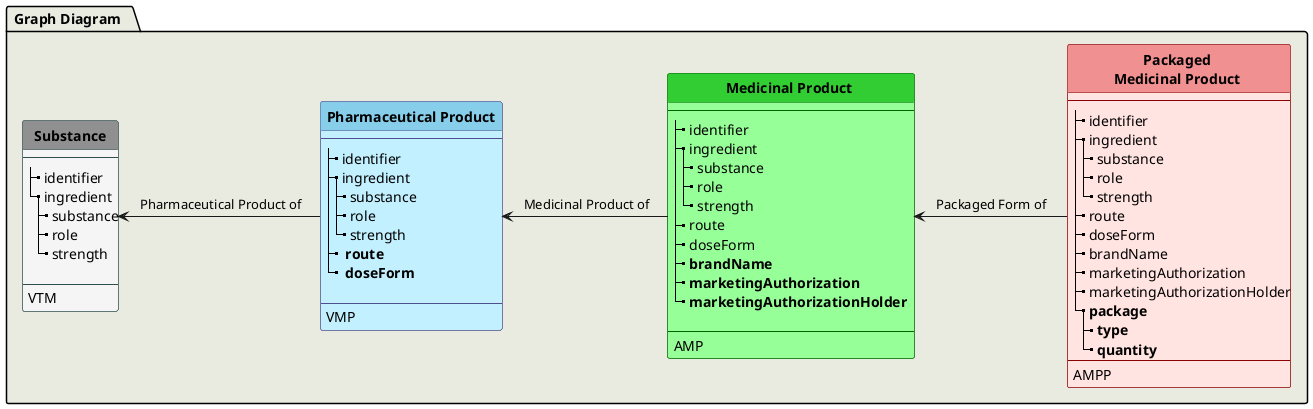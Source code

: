 @startuml
hide stereotype
hide circle
skinparam linetype polyline
skinparam shadowing false


'!pragma graphviz_dot smetana



skinparam class<<S>> {
 BorderColor DarkSlateGray
 BackgroundColor WhiteSmoke
 HeaderBackgroundColor #909090
}

skinparam class<<VMPP>> {
 BorderColor #997700
 BackgroundColor BUSINESS
 HeaderBackgroundColor #ffcc33
}

skinparam class<<PhP>> {
 BorderColor #505090
 BackgroundColor APPLICATION
 HeaderBackgroundColor SkyBlue
}

skinparam class<<Oth>> {
 BorderColor #99770055
 BackgroundColor #FFFFE055
 HeaderBackgroundColor #ffDD7344
 HeaderFontColor 	#ffcc3355
}

skinparam class<<MP>> {
 BorderColor DarkGreen
 BackgroundColor PHYSICAL
 HeaderBackgroundColor LimeGreen
}


skinparam class<<PMP>> {
 BorderColor DarkRed
 BackgroundColor MistyRose
 HeaderBackgroundColor #f09090
}

skinparam class<<VMPG>> {
 BorderColor DarkSlateGrey
 BackgroundColor #DEE
 HeaderBackgroundColor #A0B0B0
}



  package " Graph Diagram   " as MR #E9EAE0 {
    class "**Substance**" as S<<S>> {
      --
      |_ identifier
      |_ ingredient
        |_ substance
        |_ role
        |_ strength

      --
      VTM  
    }

    class " **Pharmaceutical Product** " as PhP<<PhP>> {
      --
      |_ identifier
      |_ ingredient
        |_ substance
        |_ role
        |_ strength
      |_ ** route **
      |_ ** doseForm **

      --
      VMP
    }

    class " **Medicinal Product ** " as MP<<MP>>{
      --
      |_ identifier
      |_ ingredient
        |_ substance
        |_ role
        |_ strength
      |_ route
      |_ doseForm
      |_ **brandName **
      |_ **marketingAuthorization**
      |_ **marketingAuthorizationHolder  **

      --
      AMP
    }

    class " **Packaged ** \n  **Medicinal Product **  " as PMP<<PMP>>{
      --
      |_ identifier
      |_ ingredient
        |_ substance
        |_ role
        |_ strength
      |_ route
      |_ doseForm
      |_ brandName
      |_ marketingAuthorization
      |_ marketingAuthorizationHolder
      |_ **package**
        |_ **type**
        |_ **quantity**
      --
     AMPP
    }


  S <-r- PhP: " Pharmaceutical Product of"
  
  PhP <-r- MP: " Medicinal Product of"
  
  PMP -l-> MP: " Packaged Form of "
  

}
@enduml